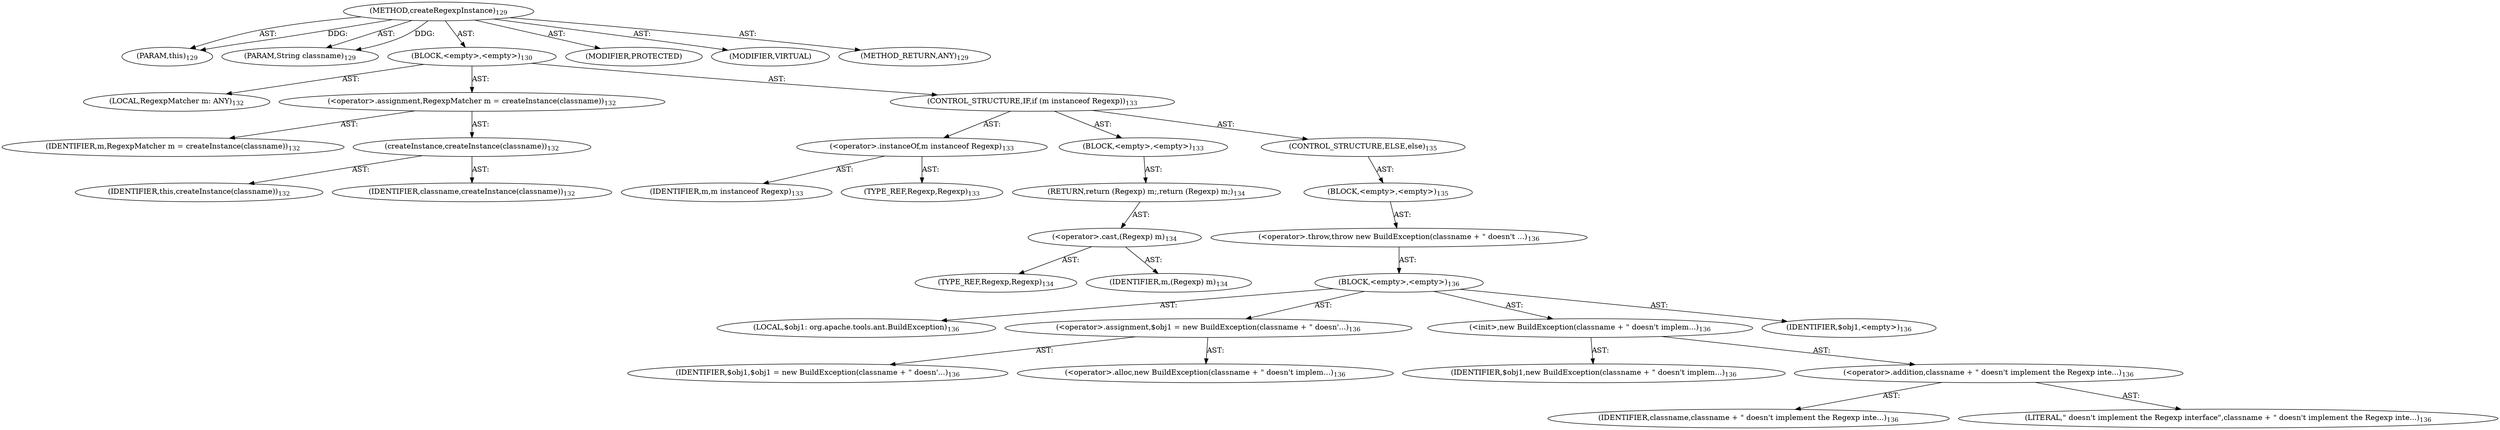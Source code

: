digraph "createRegexpInstance" {  
"111669149699" [label = <(METHOD,createRegexpInstance)<SUB>129</SUB>> ]
"115964116994" [label = <(PARAM,this)<SUB>129</SUB>> ]
"115964116997" [label = <(PARAM,String classname)<SUB>129</SUB>> ]
"25769803789" [label = <(BLOCK,&lt;empty&gt;,&lt;empty&gt;)<SUB>130</SUB>> ]
"94489280514" [label = <(LOCAL,RegexpMatcher m: ANY)<SUB>132</SUB>> ]
"30064771092" [label = <(&lt;operator&gt;.assignment,RegexpMatcher m = createInstance(classname))<SUB>132</SUB>> ]
"68719476756" [label = <(IDENTIFIER,m,RegexpMatcher m = createInstance(classname))<SUB>132</SUB>> ]
"30064771093" [label = <(createInstance,createInstance(classname))<SUB>132</SUB>> ]
"68719476744" [label = <(IDENTIFIER,this,createInstance(classname))<SUB>132</SUB>> ]
"68719476757" [label = <(IDENTIFIER,classname,createInstance(classname))<SUB>132</SUB>> ]
"47244640265" [label = <(CONTROL_STRUCTURE,IF,if (m instanceof Regexp))<SUB>133</SUB>> ]
"30064771094" [label = <(&lt;operator&gt;.instanceOf,m instanceof Regexp)<SUB>133</SUB>> ]
"68719476758" [label = <(IDENTIFIER,m,m instanceof Regexp)<SUB>133</SUB>> ]
"180388626433" [label = <(TYPE_REF,Regexp,Regexp)<SUB>133</SUB>> ]
"25769803790" [label = <(BLOCK,&lt;empty&gt;,&lt;empty&gt;)<SUB>133</SUB>> ]
"146028888069" [label = <(RETURN,return (Regexp) m;,return (Regexp) m;)<SUB>134</SUB>> ]
"30064771095" [label = <(&lt;operator&gt;.cast,(Regexp) m)<SUB>134</SUB>> ]
"180388626434" [label = <(TYPE_REF,Regexp,Regexp)<SUB>134</SUB>> ]
"68719476759" [label = <(IDENTIFIER,m,(Regexp) m)<SUB>134</SUB>> ]
"47244640266" [label = <(CONTROL_STRUCTURE,ELSE,else)<SUB>135</SUB>> ]
"25769803791" [label = <(BLOCK,&lt;empty&gt;,&lt;empty&gt;)<SUB>135</SUB>> ]
"30064771096" [label = <(&lt;operator&gt;.throw,throw new BuildException(classname + &quot; doesn't ...)<SUB>136</SUB>> ]
"25769803792" [label = <(BLOCK,&lt;empty&gt;,&lt;empty&gt;)<SUB>136</SUB>> ]
"94489280515" [label = <(LOCAL,$obj1: org.apache.tools.ant.BuildException)<SUB>136</SUB>> ]
"30064771097" [label = <(&lt;operator&gt;.assignment,$obj1 = new BuildException(classname + &quot; doesn'...)<SUB>136</SUB>> ]
"68719476760" [label = <(IDENTIFIER,$obj1,$obj1 = new BuildException(classname + &quot; doesn'...)<SUB>136</SUB>> ]
"30064771098" [label = <(&lt;operator&gt;.alloc,new BuildException(classname + &quot; doesn't implem...)<SUB>136</SUB>> ]
"30064771099" [label = <(&lt;init&gt;,new BuildException(classname + &quot; doesn't implem...)<SUB>136</SUB>> ]
"68719476761" [label = <(IDENTIFIER,$obj1,new BuildException(classname + &quot; doesn't implem...)<SUB>136</SUB>> ]
"30064771100" [label = <(&lt;operator&gt;.addition,classname + &quot; doesn't implement the Regexp inte...)<SUB>136</SUB>> ]
"68719476762" [label = <(IDENTIFIER,classname,classname + &quot; doesn't implement the Regexp inte...)<SUB>136</SUB>> ]
"90194313229" [label = <(LITERAL,&quot; doesn't implement the Regexp interface&quot;,classname + &quot; doesn't implement the Regexp inte...)<SUB>136</SUB>> ]
"68719476763" [label = <(IDENTIFIER,$obj1,&lt;empty&gt;)<SUB>136</SUB>> ]
"133143986182" [label = <(MODIFIER,PROTECTED)> ]
"133143986183" [label = <(MODIFIER,VIRTUAL)> ]
"128849018883" [label = <(METHOD_RETURN,ANY)<SUB>129</SUB>> ]
  "111669149699" -> "115964116994"  [ label = "AST: "] 
  "111669149699" -> "115964116997"  [ label = "AST: "] 
  "111669149699" -> "25769803789"  [ label = "AST: "] 
  "111669149699" -> "133143986182"  [ label = "AST: "] 
  "111669149699" -> "133143986183"  [ label = "AST: "] 
  "111669149699" -> "128849018883"  [ label = "AST: "] 
  "25769803789" -> "94489280514"  [ label = "AST: "] 
  "25769803789" -> "30064771092"  [ label = "AST: "] 
  "25769803789" -> "47244640265"  [ label = "AST: "] 
  "30064771092" -> "68719476756"  [ label = "AST: "] 
  "30064771092" -> "30064771093"  [ label = "AST: "] 
  "30064771093" -> "68719476744"  [ label = "AST: "] 
  "30064771093" -> "68719476757"  [ label = "AST: "] 
  "47244640265" -> "30064771094"  [ label = "AST: "] 
  "47244640265" -> "25769803790"  [ label = "AST: "] 
  "47244640265" -> "47244640266"  [ label = "AST: "] 
  "30064771094" -> "68719476758"  [ label = "AST: "] 
  "30064771094" -> "180388626433"  [ label = "AST: "] 
  "25769803790" -> "146028888069"  [ label = "AST: "] 
  "146028888069" -> "30064771095"  [ label = "AST: "] 
  "30064771095" -> "180388626434"  [ label = "AST: "] 
  "30064771095" -> "68719476759"  [ label = "AST: "] 
  "47244640266" -> "25769803791"  [ label = "AST: "] 
  "25769803791" -> "30064771096"  [ label = "AST: "] 
  "30064771096" -> "25769803792"  [ label = "AST: "] 
  "25769803792" -> "94489280515"  [ label = "AST: "] 
  "25769803792" -> "30064771097"  [ label = "AST: "] 
  "25769803792" -> "30064771099"  [ label = "AST: "] 
  "25769803792" -> "68719476763"  [ label = "AST: "] 
  "30064771097" -> "68719476760"  [ label = "AST: "] 
  "30064771097" -> "30064771098"  [ label = "AST: "] 
  "30064771099" -> "68719476761"  [ label = "AST: "] 
  "30064771099" -> "30064771100"  [ label = "AST: "] 
  "30064771100" -> "68719476762"  [ label = "AST: "] 
  "30064771100" -> "90194313229"  [ label = "AST: "] 
  "111669149699" -> "115964116994"  [ label = "DDG: "] 
  "111669149699" -> "115964116997"  [ label = "DDG: "] 
}
